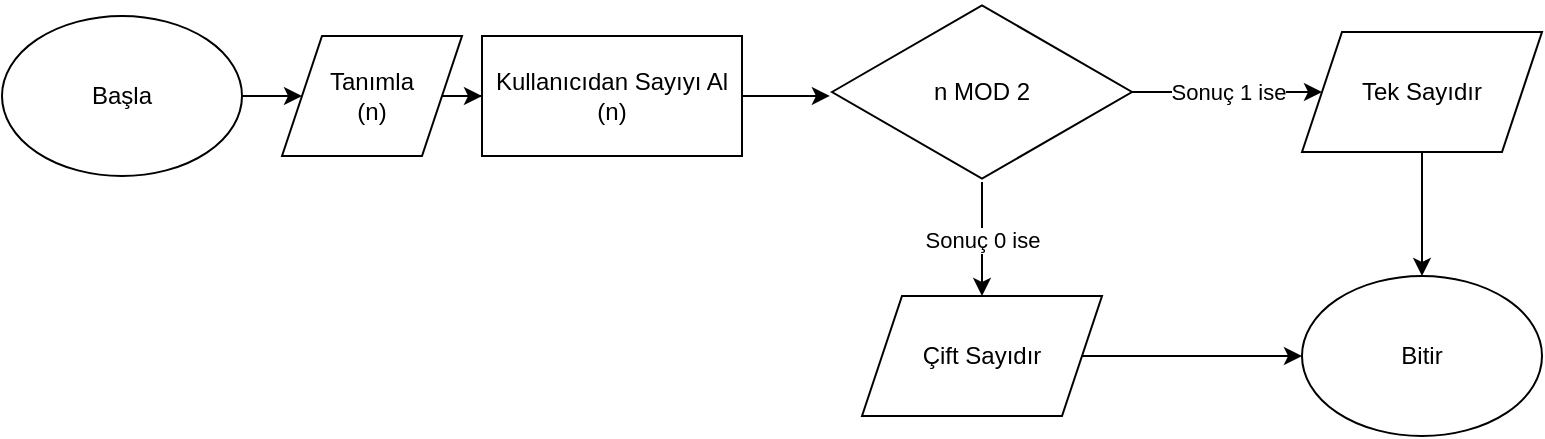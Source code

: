 <mxfile version="20.8.5" type="device"><diagram id="m2gycSIn-r45fS1AlBwT" name="Sayfa -1"><mxGraphModel dx="1434" dy="782" grid="1" gridSize="10" guides="1" tooltips="1" connect="1" arrows="1" fold="1" page="1" pageScale="1" pageWidth="827" pageHeight="1169" math="0" shadow="0"><root><mxCell id="0"/><mxCell id="1" parent="0"/><mxCell id="NMO8d0s_K0eLGTGKuH33-15" style="edgeStyle=orthogonalEdgeStyle;rounded=0;orthogonalLoop=1;jettySize=auto;html=1;exitX=1;exitY=0.5;exitDx=0;exitDy=0;" edge="1" parent="1" source="NMO8d0s_K0eLGTGKuH33-1" target="NMO8d0s_K0eLGTGKuH33-2"><mxGeometry relative="1" as="geometry"/></mxCell><mxCell id="NMO8d0s_K0eLGTGKuH33-1" value="Başla" style="ellipse;whiteSpace=wrap;html=1;" vertex="1" parent="1"><mxGeometry x="20" y="70" width="120" height="80" as="geometry"/></mxCell><mxCell id="NMO8d0s_K0eLGTGKuH33-16" style="edgeStyle=orthogonalEdgeStyle;rounded=0;orthogonalLoop=1;jettySize=auto;html=1;entryX=0;entryY=0.5;entryDx=0;entryDy=0;" edge="1" parent="1" source="NMO8d0s_K0eLGTGKuH33-2" target="NMO8d0s_K0eLGTGKuH33-3"><mxGeometry relative="1" as="geometry"/></mxCell><mxCell id="NMO8d0s_K0eLGTGKuH33-2" value="&lt;div&gt;Tanımla&lt;/div&gt;&lt;div&gt;(n)&lt;br&gt;&lt;/div&gt;" style="shape=parallelogram;perimeter=parallelogramPerimeter;whiteSpace=wrap;html=1;fixedSize=1;" vertex="1" parent="1"><mxGeometry x="160" y="80" width="90" height="60" as="geometry"/></mxCell><mxCell id="NMO8d0s_K0eLGTGKuH33-26" style="edgeStyle=orthogonalEdgeStyle;rounded=0;orthogonalLoop=1;jettySize=auto;html=1;entryX=-0.007;entryY=0.522;entryDx=0;entryDy=0;entryPerimeter=0;" edge="1" parent="1" source="NMO8d0s_K0eLGTGKuH33-3" target="NMO8d0s_K0eLGTGKuH33-20"><mxGeometry relative="1" as="geometry"/></mxCell><mxCell id="NMO8d0s_K0eLGTGKuH33-3" value="&lt;div&gt;Kullanıcıdan Sayıyı Al&lt;/div&gt;&lt;div&gt;(n)&lt;br&gt;&lt;/div&gt;" style="rounded=0;whiteSpace=wrap;html=1;" vertex="1" parent="1"><mxGeometry x="260" y="80" width="130" height="60" as="geometry"/></mxCell><mxCell id="NMO8d0s_K0eLGTGKuH33-30" style="edgeStyle=orthogonalEdgeStyle;rounded=0;orthogonalLoop=1;jettySize=auto;html=1;entryX=0.5;entryY=0;entryDx=0;entryDy=0;" edge="1" parent="1" source="NMO8d0s_K0eLGTGKuH33-4" target="NMO8d0s_K0eLGTGKuH33-5"><mxGeometry relative="1" as="geometry"/></mxCell><mxCell id="NMO8d0s_K0eLGTGKuH33-4" value="Tek Sayıdır" style="shape=parallelogram;perimeter=parallelogramPerimeter;whiteSpace=wrap;html=1;fixedSize=1;" vertex="1" parent="1"><mxGeometry x="670" y="78" width="120" height="60" as="geometry"/></mxCell><mxCell id="NMO8d0s_K0eLGTGKuH33-5" value="Bitir" style="ellipse;whiteSpace=wrap;html=1;" vertex="1" parent="1"><mxGeometry x="670" y="200" width="120" height="80" as="geometry"/></mxCell><mxCell id="NMO8d0s_K0eLGTGKuH33-28" value="Sonuç 1 ise" style="edgeStyle=orthogonalEdgeStyle;rounded=0;orthogonalLoop=1;jettySize=auto;html=1;entryX=0;entryY=0.5;entryDx=0;entryDy=0;" edge="1" parent="1" source="NMO8d0s_K0eLGTGKuH33-20" target="NMO8d0s_K0eLGTGKuH33-4"><mxGeometry relative="1" as="geometry"/></mxCell><mxCell id="NMO8d0s_K0eLGTGKuH33-32" value="Sonuç 0 ise" style="edgeStyle=orthogonalEdgeStyle;rounded=0;orthogonalLoop=1;jettySize=auto;html=1;" edge="1" parent="1" source="NMO8d0s_K0eLGTGKuH33-20" target="NMO8d0s_K0eLGTGKuH33-31"><mxGeometry relative="1" as="geometry"/></mxCell><mxCell id="NMO8d0s_K0eLGTGKuH33-20" value="n MOD 2" style="html=1;whiteSpace=wrap;aspect=fixed;shape=isoRectangle;" vertex="1" parent="1"><mxGeometry x="435" y="63" width="150" height="90" as="geometry"/></mxCell><mxCell id="NMO8d0s_K0eLGTGKuH33-33" style="edgeStyle=orthogonalEdgeStyle;rounded=0;orthogonalLoop=1;jettySize=auto;html=1;entryX=0;entryY=0.5;entryDx=0;entryDy=0;" edge="1" parent="1" source="NMO8d0s_K0eLGTGKuH33-31" target="NMO8d0s_K0eLGTGKuH33-5"><mxGeometry relative="1" as="geometry"/></mxCell><mxCell id="NMO8d0s_K0eLGTGKuH33-31" value="Çift Sayıdır" style="shape=parallelogram;perimeter=parallelogramPerimeter;whiteSpace=wrap;html=1;fixedSize=1;" vertex="1" parent="1"><mxGeometry x="450" y="210" width="120" height="60" as="geometry"/></mxCell></root></mxGraphModel></diagram></mxfile>